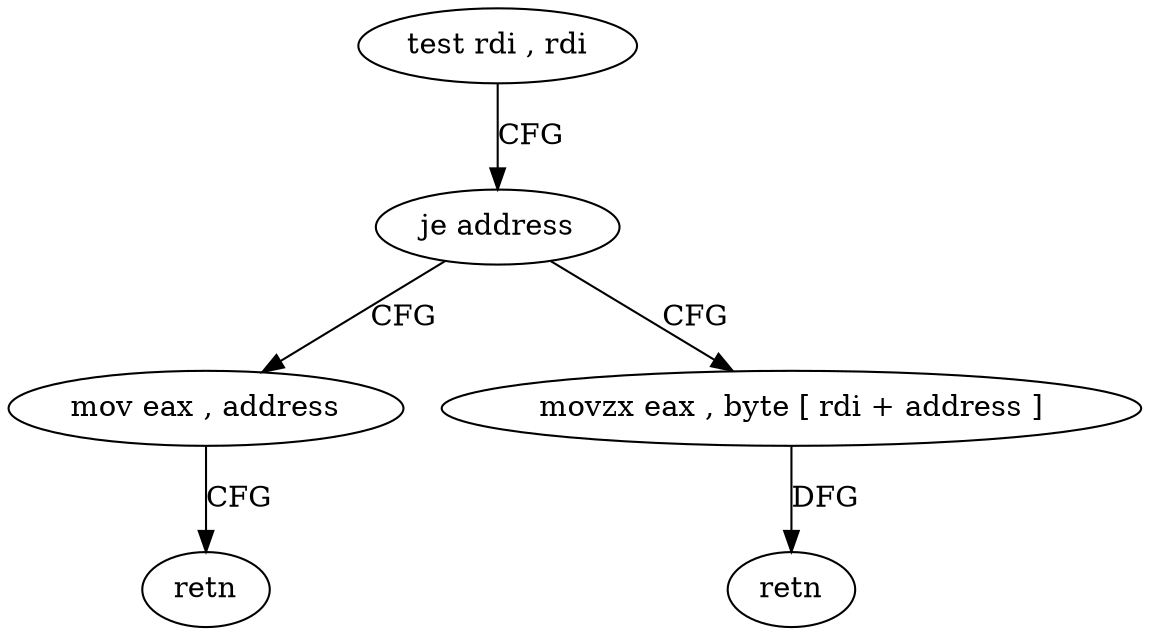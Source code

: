 digraph "func" {
"4295040" [label = "test rdi , rdi" ]
"4295043" [label = "je address" ]
"4295050" [label = "mov eax , address" ]
"4295045" [label = "movzx eax , byte [ rdi + address ]" ]
"4295055" [label = "retn" ]
"4295049" [label = "retn" ]
"4295040" -> "4295043" [ label = "CFG" ]
"4295043" -> "4295050" [ label = "CFG" ]
"4295043" -> "4295045" [ label = "CFG" ]
"4295050" -> "4295055" [ label = "CFG" ]
"4295045" -> "4295049" [ label = "DFG" ]
}
